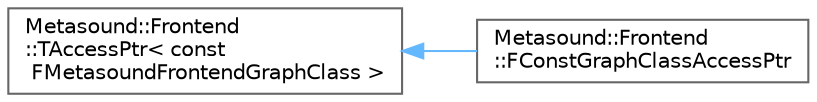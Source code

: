 digraph "Graphical Class Hierarchy"
{
 // INTERACTIVE_SVG=YES
 // LATEX_PDF_SIZE
  bgcolor="transparent";
  edge [fontname=Helvetica,fontsize=10,labelfontname=Helvetica,labelfontsize=10];
  node [fontname=Helvetica,fontsize=10,shape=box,height=0.2,width=0.4];
  rankdir="LR";
  Node0 [id="Node000000",label="Metasound::Frontend\l::TAccessPtr\< const\l FMetasoundFrontendGraphClass \>",height=0.2,width=0.4,color="grey40", fillcolor="white", style="filled",URL="$d9/d27/classMetasound_1_1Frontend_1_1TAccessPtr.html",tooltip=" "];
  Node0 -> Node1 [id="edge5737_Node000000_Node000001",dir="back",color="steelblue1",style="solid",tooltip=" "];
  Node1 [id="Node000001",label="Metasound::Frontend\l::FConstGraphClassAccessPtr",height=0.2,width=0.4,color="grey40", fillcolor="white", style="filled",URL="$d5/dee/classMetasound_1_1Frontend_1_1FConstGraphClassAccessPtr.html",tooltip=" "];
}
